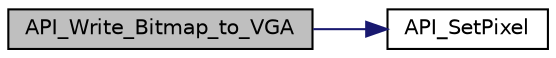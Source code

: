 digraph "API_Write_Bitmap_to_VGA"
{
 // LATEX_PDF_SIZE
  edge [fontname="Helvetica",fontsize="10",labelfontname="Helvetica",labelfontsize="10"];
  node [fontname="Helvetica",fontsize="10",shape=record];
  rankdir="LR";
  Node1 [label="API_Write_Bitmap_to_VGA",height=0.2,width=0.4,color="black", fillcolor="grey75", style="filled", fontcolor="black",tooltip="This function sends the bitmap data to the VGA-RAM."];
  Node1 -> Node2 [color="midnightblue",fontsize="10",style="solid"];
  Node2 [label="API_SetPixel",height=0.2,width=0.4,color="black", fillcolor="white", style="filled",URL="$_v_g_a__core_8c.html#a2e5f4ee3788504643af7c5b5e25ec667",tooltip="This function sets the color of a single pixel."];
}
